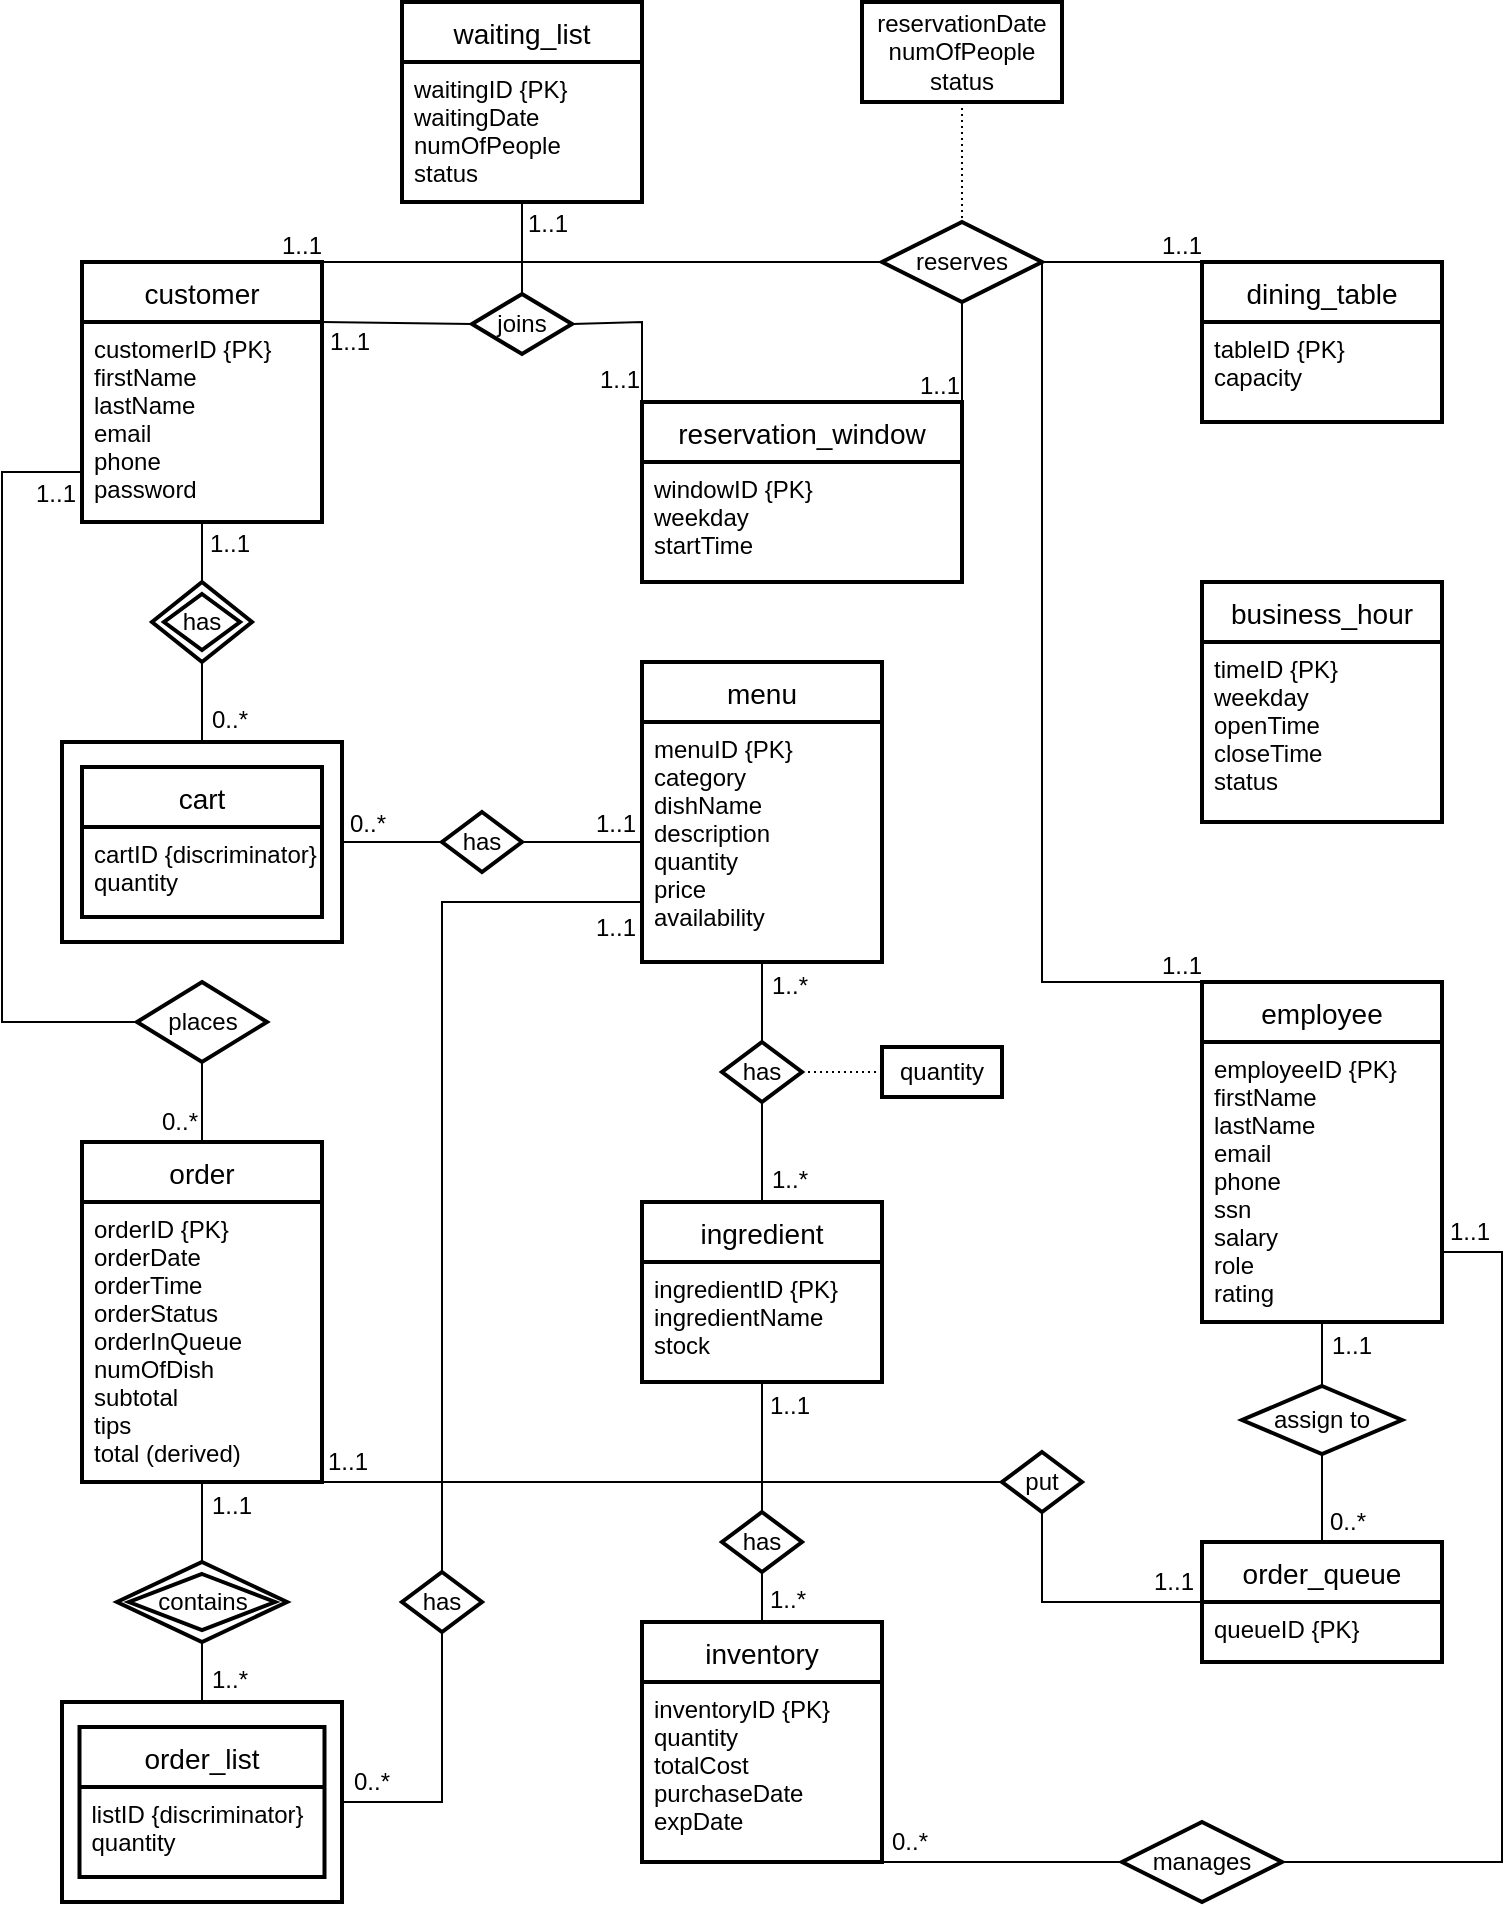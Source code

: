 <mxfile version="20.5.1" type="device"><diagram id="mL9s9Er5yRrEvb4fnso1" name="Page-1"><mxGraphModel dx="1038" dy="579" grid="1" gridSize="10" guides="1" tooltips="1" connect="1" arrows="1" fold="1" page="1" pageScale="1" pageWidth="850" pageHeight="1100" math="0" shadow="0"><root><mxCell id="0"/><mxCell id="1" parent="0"/><mxCell id="wDAieedOkazHFe8aLnD4-30" value="" style="group" parent="1" vertex="1" connectable="0"><mxGeometry x="70" y="920" width="140" height="100" as="geometry"/></mxCell><mxCell id="wDAieedOkazHFe8aLnD4-29" value="" style="rounded=0;whiteSpace=wrap;html=1;strokeWidth=2;fillColor=none;" parent="wDAieedOkazHFe8aLnD4-30" vertex="1"><mxGeometry width="140" height="100" as="geometry"/></mxCell><mxCell id="wDAieedOkazHFe8aLnD4-27" value="order_list" style="swimlane;childLayout=stackLayout;horizontal=1;startSize=30;horizontalStack=0;rounded=0;fontSize=14;fontStyle=0;strokeWidth=2;resizeParent=0;resizeLast=1;shadow=0;dashed=0;align=center;fillColor=none;html=0;" parent="wDAieedOkazHFe8aLnD4-30" vertex="1"><mxGeometry x="8.75" y="12.5" width="122.5" height="75" as="geometry"/></mxCell><mxCell id="wDAieedOkazHFe8aLnD4-28" value="listID {discriminator}&#10;quantity" style="align=left;strokeColor=none;fillColor=none;spacingLeft=4;fontSize=12;verticalAlign=top;resizable=0;rotatable=0;part=1;rounded=0;strokeWidth=2;html=0;" parent="wDAieedOkazHFe8aLnD4-27" vertex="1"><mxGeometry y="30" width="122.5" height="45" as="geometry"/></mxCell><mxCell id="wDAieedOkazHFe8aLnD4-1" value="customer" style="swimlane;childLayout=stackLayout;horizontal=1;startSize=30;horizontalStack=0;rounded=0;fontSize=14;fontStyle=0;strokeWidth=2;resizeParent=0;resizeLast=1;shadow=0;dashed=0;align=center;" parent="1" vertex="1"><mxGeometry x="80" y="200" width="120" height="130" as="geometry"/></mxCell><mxCell id="wDAieedOkazHFe8aLnD4-2" value="customerID {PK}&#10;firstName&#10;lastName&#10;email&#10;phone&#10;password" style="align=left;strokeColor=none;fillColor=none;spacingLeft=4;fontSize=12;verticalAlign=top;resizable=0;rotatable=0;part=1;" parent="wDAieedOkazHFe8aLnD4-1" vertex="1"><mxGeometry y="30" width="120" height="100" as="geometry"/></mxCell><mxCell id="wDAieedOkazHFe8aLnD4-6" value="business_hour" style="swimlane;childLayout=stackLayout;horizontal=1;startSize=30;horizontalStack=0;rounded=0;fontSize=14;fontStyle=0;strokeWidth=2;resizeParent=0;resizeLast=1;shadow=0;dashed=0;align=center;" parent="1" vertex="1"><mxGeometry x="640" y="360" width="120" height="120" as="geometry"/></mxCell><mxCell id="wDAieedOkazHFe8aLnD4-7" value="timeID {PK}&#10;weekday&#10;openTime&#10;closeTime&#10;status" style="align=left;strokeColor=none;fillColor=none;spacingLeft=4;fontSize=12;verticalAlign=top;resizable=0;rotatable=0;part=1;rounded=0;" parent="wDAieedOkazHFe8aLnD4-6" vertex="1"><mxGeometry y="30" width="120" height="90" as="geometry"/></mxCell><mxCell id="wDAieedOkazHFe8aLnD4-8" value="employee" style="swimlane;childLayout=stackLayout;horizontal=1;startSize=30;horizontalStack=0;rounded=0;fontSize=14;fontStyle=0;strokeWidth=2;resizeParent=0;resizeLast=1;shadow=0;dashed=0;align=center;" parent="1" vertex="1"><mxGeometry x="640" y="560" width="120" height="170" as="geometry"/></mxCell><mxCell id="wDAieedOkazHFe8aLnD4-9" value="employeeID {PK}&#10;firstName&#10;lastName&#10;email&#10;phone&#10;ssn&#10;salary&#10;role&#10;rating" style="align=left;strokeColor=none;fillColor=none;spacingLeft=4;fontSize=12;verticalAlign=top;resizable=0;rotatable=0;part=1;rounded=0;" parent="wDAieedOkazHFe8aLnD4-8" vertex="1"><mxGeometry y="30" width="120" height="140" as="geometry"/></mxCell><mxCell id="wDAieedOkazHFe8aLnD4-10" value="dining_table" style="swimlane;childLayout=stackLayout;horizontal=1;startSize=30;horizontalStack=0;rounded=0;fontSize=14;fontStyle=0;strokeWidth=2;resizeParent=0;resizeLast=1;shadow=0;dashed=0;align=center;" parent="1" vertex="1"><mxGeometry x="640" y="200" width="120" height="80" as="geometry"/></mxCell><mxCell id="wDAieedOkazHFe8aLnD4-11" value="tableID {PK}&#10;capacity" style="align=left;strokeColor=none;fillColor=none;spacingLeft=4;fontSize=12;verticalAlign=top;resizable=0;rotatable=0;part=1;rounded=0;" parent="wDAieedOkazHFe8aLnD4-10" vertex="1"><mxGeometry y="30" width="120" height="50" as="geometry"/></mxCell><mxCell id="wDAieedOkazHFe8aLnD4-12" value="reservation_window" style="swimlane;childLayout=stackLayout;horizontal=1;startSize=30;horizontalStack=0;rounded=0;fontSize=14;fontStyle=0;strokeWidth=2;resizeParent=0;resizeLast=1;shadow=0;dashed=0;align=center;" parent="1" vertex="1"><mxGeometry x="360" y="270" width="160" height="90" as="geometry"/></mxCell><mxCell id="wDAieedOkazHFe8aLnD4-13" value="windowID {PK}&#10;weekday&#10;startTime" style="align=left;strokeColor=none;fillColor=none;spacingLeft=4;fontSize=12;verticalAlign=top;resizable=0;rotatable=0;part=1;rounded=0;" parent="wDAieedOkazHFe8aLnD4-12" vertex="1"><mxGeometry y="30" width="160" height="60" as="geometry"/></mxCell><mxCell id="wDAieedOkazHFe8aLnD4-14" value="waiting_list" style="swimlane;childLayout=stackLayout;horizontal=1;startSize=30;horizontalStack=0;rounded=0;fontSize=14;fontStyle=0;strokeWidth=2;resizeParent=0;resizeLast=1;shadow=0;dashed=0;align=center;" parent="1" vertex="1"><mxGeometry x="240" y="70" width="120" height="100" as="geometry"/></mxCell><mxCell id="wDAieedOkazHFe8aLnD4-15" value="waitingID {PK}&#10;waitingDate&#10;numOfPeople&#10;status" style="align=left;strokeColor=none;fillColor=none;spacingLeft=4;fontSize=12;verticalAlign=top;resizable=0;rotatable=0;part=1;rounded=0;" parent="wDAieedOkazHFe8aLnD4-14" vertex="1"><mxGeometry y="30" width="120" height="70" as="geometry"/></mxCell><mxCell id="wDAieedOkazHFe8aLnD4-22" value="" style="group" parent="1" vertex="1" connectable="0"><mxGeometry x="70" y="440" width="140" height="100" as="geometry"/></mxCell><mxCell id="wDAieedOkazHFe8aLnD4-21" value="" style="rounded=0;whiteSpace=wrap;html=1;fillColor=none;strokeWidth=2;" parent="wDAieedOkazHFe8aLnD4-22" vertex="1"><mxGeometry width="140" height="100" as="geometry"/></mxCell><mxCell id="wDAieedOkazHFe8aLnD4-16" value="cart" style="swimlane;childLayout=stackLayout;horizontal=1;startSize=30;horizontalStack=0;rounded=0;fontSize=14;fontStyle=0;strokeWidth=2;resizeParent=0;resizeLast=1;shadow=0;align=center;" parent="wDAieedOkazHFe8aLnD4-22" vertex="1"><mxGeometry x="10" y="12.5" width="120" height="75" as="geometry"/></mxCell><mxCell id="wDAieedOkazHFe8aLnD4-17" value="cartID {discriminator}&#10;quantity" style="align=left;strokeColor=none;fillColor=none;spacingLeft=4;fontSize=12;verticalAlign=top;resizable=0;rotatable=0;part=1;rounded=0;fontStyle=0;" parent="wDAieedOkazHFe8aLnD4-16" vertex="1"><mxGeometry y="30" width="120" height="45" as="geometry"/></mxCell><mxCell id="wDAieedOkazHFe8aLnD4-24" value="order" style="swimlane;childLayout=stackLayout;horizontal=1;startSize=30;horizontalStack=0;rounded=0;fontSize=14;fontStyle=0;strokeWidth=2;resizeParent=0;resizeLast=1;shadow=0;dashed=0;align=center;fillColor=none;html=0;" parent="1" vertex="1"><mxGeometry x="80" y="640" width="120" height="170" as="geometry"/></mxCell><mxCell id="wDAieedOkazHFe8aLnD4-25" value="orderID {PK}&#10;orderDate&#10;orderTime&#10;orderStatus&#10;orderInQueue&#10;numOfDish&#10;subtotal&#10;tips&#10;total (derived)" style="align=left;strokeColor=none;fillColor=none;spacingLeft=4;fontSize=12;verticalAlign=top;resizable=0;rotatable=0;part=1;rounded=0;strokeWidth=2;html=0;" parent="wDAieedOkazHFe8aLnD4-24" vertex="1"><mxGeometry y="30" width="120" height="140" as="geometry"/></mxCell><mxCell id="wDAieedOkazHFe8aLnD4-31" value="order_queue" style="swimlane;childLayout=stackLayout;horizontal=1;startSize=30;horizontalStack=0;rounded=0;fontSize=14;fontStyle=0;strokeWidth=2;resizeParent=0;resizeLast=1;shadow=0;dashed=0;align=center;fillColor=none;html=0;" parent="1" vertex="1"><mxGeometry x="640" y="840" width="120" height="60" as="geometry"/></mxCell><mxCell id="wDAieedOkazHFe8aLnD4-32" value="queueID {PK}" style="align=left;strokeColor=none;fillColor=none;spacingLeft=4;fontSize=12;verticalAlign=top;resizable=0;rotatable=0;part=1;rounded=0;strokeWidth=2;html=0;" parent="wDAieedOkazHFe8aLnD4-31" vertex="1"><mxGeometry y="30" width="120" height="30" as="geometry"/></mxCell><mxCell id="wDAieedOkazHFe8aLnD4-33" value="menu" style="swimlane;childLayout=stackLayout;horizontal=1;startSize=30;horizontalStack=0;rounded=0;fontSize=14;fontStyle=0;strokeWidth=2;resizeParent=0;resizeLast=1;shadow=0;dashed=0;align=center;fillColor=none;html=0;" parent="1" vertex="1"><mxGeometry x="360" y="400" width="120" height="150" as="geometry"/></mxCell><mxCell id="wDAieedOkazHFe8aLnD4-34" value="menuID {PK}&#10;category&#10;dishName&#10;description&#10;quantity&#10;price&#10;availability" style="align=left;strokeColor=none;fillColor=none;spacingLeft=4;fontSize=12;verticalAlign=top;resizable=0;rotatable=0;part=1;rounded=0;strokeWidth=2;html=0;" parent="wDAieedOkazHFe8aLnD4-33" vertex="1"><mxGeometry y="30" width="120" height="120" as="geometry"/></mxCell><mxCell id="wDAieedOkazHFe8aLnD4-35" value="ingredient" style="swimlane;childLayout=stackLayout;horizontal=1;startSize=30;horizontalStack=0;rounded=0;fontSize=14;fontStyle=0;strokeWidth=2;resizeParent=0;resizeLast=1;shadow=0;dashed=0;align=center;fillColor=none;html=0;" parent="1" vertex="1"><mxGeometry x="360" y="670" width="120" height="90" as="geometry"/></mxCell><mxCell id="wDAieedOkazHFe8aLnD4-36" value="ingredientID {PK}&#10;ingredientName&#10;stock" style="align=left;strokeColor=none;fillColor=none;spacingLeft=4;fontSize=12;verticalAlign=top;resizable=0;rotatable=0;part=1;rounded=0;strokeWidth=2;html=0;" parent="wDAieedOkazHFe8aLnD4-35" vertex="1"><mxGeometry y="30" width="120" height="60" as="geometry"/></mxCell><mxCell id="wDAieedOkazHFe8aLnD4-37" value="inventory" style="swimlane;childLayout=stackLayout;horizontal=1;startSize=30;horizontalStack=0;rounded=0;fontSize=14;fontStyle=0;strokeWidth=2;resizeParent=0;resizeLast=1;shadow=0;dashed=0;align=center;fillColor=none;html=0;" parent="1" vertex="1"><mxGeometry x="360" y="880" width="120" height="120" as="geometry"/></mxCell><mxCell id="wDAieedOkazHFe8aLnD4-38" value="inventoryID {PK}&#10;quantity&#10;totalCost&#10;purchaseDate&#10;expDate" style="align=left;strokeColor=none;fillColor=none;spacingLeft=4;fontSize=12;verticalAlign=top;resizable=0;rotatable=0;part=1;rounded=0;strokeWidth=2;html=0;" parent="wDAieedOkazHFe8aLnD4-37" vertex="1"><mxGeometry y="30" width="120" height="90" as="geometry"/></mxCell><mxCell id="wDAieedOkazHFe8aLnD4-44" value="reserves" style="shape=rhombus;perimeter=rhombusPerimeter;whiteSpace=wrap;html=1;align=center;rounded=0;strokeWidth=2;fillColor=none;" parent="1" vertex="1"><mxGeometry x="480" y="180" width="80" height="40" as="geometry"/></mxCell><mxCell id="wDAieedOkazHFe8aLnD4-46" value="" style="endArrow=none;html=1;rounded=0;exitX=0.5;exitY=0;exitDx=0;exitDy=0;entryX=0.5;entryY=1;entryDx=0;entryDy=0;" parent="1" source="wDAieedOkazHFe8aLnD4-61" target="wDAieedOkazHFe8aLnD4-2" edge="1"><mxGeometry relative="1" as="geometry"><mxPoint x="140" y="370" as="sourcePoint"/><mxPoint x="340" y="370" as="targetPoint"/></mxGeometry></mxCell><mxCell id="wDAieedOkazHFe8aLnD4-47" value="1..1" style="resizable=0;html=1;align=right;verticalAlign=bottom;rounded=0;strokeWidth=2;fillColor=none;" parent="wDAieedOkazHFe8aLnD4-46" connectable="0" vertex="1"><mxGeometry x="1" relative="1" as="geometry"><mxPoint x="24" y="19" as="offset"/></mxGeometry></mxCell><mxCell id="wDAieedOkazHFe8aLnD4-48" value="" style="endArrow=none;html=1;rounded=0;exitX=0.5;exitY=1;exitDx=0;exitDy=0;entryX=0.5;entryY=0;entryDx=0;entryDy=0;" parent="1" source="wDAieedOkazHFe8aLnD4-61" target="wDAieedOkazHFe8aLnD4-21" edge="1"><mxGeometry relative="1" as="geometry"><mxPoint x="140" y="400" as="sourcePoint"/><mxPoint x="480" y="440" as="targetPoint"/></mxGeometry></mxCell><mxCell id="wDAieedOkazHFe8aLnD4-49" value="0..*" style="resizable=0;html=1;align=right;verticalAlign=bottom;rounded=0;strokeWidth=2;fillColor=none;" parent="wDAieedOkazHFe8aLnD4-48" connectable="0" vertex="1"><mxGeometry x="1" relative="1" as="geometry"><mxPoint x="23" y="-3" as="offset"/></mxGeometry></mxCell><mxCell id="wDAieedOkazHFe8aLnD4-50" value="places" style="shape=rhombus;perimeter=rhombusPerimeter;whiteSpace=wrap;html=1;align=center;rounded=0;strokeWidth=2;fillColor=none;" parent="1" vertex="1"><mxGeometry x="107.5" y="560" width="65" height="40" as="geometry"/></mxCell><mxCell id="wDAieedOkazHFe8aLnD4-51" value="" style="endArrow=none;html=1;rounded=0;exitX=0;exitY=0.5;exitDx=0;exitDy=0;entryX=0;entryY=0.75;entryDx=0;entryDy=0;" parent="1" source="wDAieedOkazHFe8aLnD4-50" target="wDAieedOkazHFe8aLnD4-2" edge="1"><mxGeometry relative="1" as="geometry"><mxPoint x="320" y="620" as="sourcePoint"/><mxPoint x="480" y="620" as="targetPoint"/><Array as="points"><mxPoint x="40" y="580"/><mxPoint x="40" y="305"/></Array></mxGeometry></mxCell><mxCell id="wDAieedOkazHFe8aLnD4-52" value="1..1" style="resizable=0;html=1;align=right;verticalAlign=bottom;rounded=0;strokeWidth=2;fillColor=none;" parent="wDAieedOkazHFe8aLnD4-51" connectable="0" vertex="1"><mxGeometry x="1" relative="1" as="geometry"><mxPoint x="-3" y="19" as="offset"/></mxGeometry></mxCell><mxCell id="wDAieedOkazHFe8aLnD4-53" value="has" style="shape=rhombus;perimeter=rhombusPerimeter;whiteSpace=wrap;html=1;align=center;rounded=0;strokeWidth=2;fillColor=none;" parent="1" vertex="1"><mxGeometry x="260" y="475" width="40" height="30" as="geometry"/></mxCell><mxCell id="wDAieedOkazHFe8aLnD4-54" value="" style="endArrow=none;html=1;rounded=0;exitX=1;exitY=0.5;exitDx=0;exitDy=0;" parent="1" source="wDAieedOkazHFe8aLnD4-53" target="wDAieedOkazHFe8aLnD4-34" edge="1"><mxGeometry relative="1" as="geometry"><mxPoint x="100" y="630" as="sourcePoint"/><mxPoint x="330" y="570" as="targetPoint"/></mxGeometry></mxCell><mxCell id="wDAieedOkazHFe8aLnD4-55" value="1..1" style="resizable=0;html=1;align=right;verticalAlign=bottom;rounded=0;strokeWidth=2;fillColor=none;" parent="wDAieedOkazHFe8aLnD4-54" connectable="0" vertex="1"><mxGeometry x="1" relative="1" as="geometry"><mxPoint x="-3" y="-1" as="offset"/></mxGeometry></mxCell><mxCell id="wDAieedOkazHFe8aLnD4-56" value="" style="endArrow=none;html=1;rounded=0;exitX=0;exitY=0.5;exitDx=0;exitDy=0;entryX=1;entryY=0.5;entryDx=0;entryDy=0;" parent="1" source="wDAieedOkazHFe8aLnD4-53" target="wDAieedOkazHFe8aLnD4-21" edge="1"><mxGeometry relative="1" as="geometry"><mxPoint x="100" y="630" as="sourcePoint"/><mxPoint x="260" y="630" as="targetPoint"/></mxGeometry></mxCell><mxCell id="wDAieedOkazHFe8aLnD4-57" value="0..*" style="resizable=0;html=1;align=right;verticalAlign=bottom;rounded=0;strokeWidth=2;fillColor=none;" parent="wDAieedOkazHFe8aLnD4-56" connectable="0" vertex="1"><mxGeometry x="1" relative="1" as="geometry"><mxPoint x="22" y="-1" as="offset"/></mxGeometry></mxCell><mxCell id="wDAieedOkazHFe8aLnD4-58" value="" style="endArrow=none;html=1;rounded=0;exitX=0.5;exitY=1;exitDx=0;exitDy=0;entryX=0.5;entryY=0;entryDx=0;entryDy=0;" parent="1" source="wDAieedOkazHFe8aLnD4-50" target="wDAieedOkazHFe8aLnD4-24" edge="1"><mxGeometry relative="1" as="geometry"><mxPoint x="220" y="530" as="sourcePoint"/><mxPoint x="380" y="530" as="targetPoint"/></mxGeometry></mxCell><mxCell id="wDAieedOkazHFe8aLnD4-59" value="0..*" style="resizable=0;html=1;align=right;verticalAlign=bottom;rounded=0;strokeWidth=2;fillColor=none;" parent="wDAieedOkazHFe8aLnD4-58" connectable="0" vertex="1"><mxGeometry x="1" relative="1" as="geometry"><mxPoint x="-2" y="-2" as="offset"/></mxGeometry></mxCell><mxCell id="wDAieedOkazHFe8aLnD4-61" value="has" style="shape=rhombus;double=1;perimeter=rhombusPerimeter;whiteSpace=wrap;html=1;align=center;rounded=0;strokeWidth=2;fillColor=none;" parent="1" vertex="1"><mxGeometry x="115" y="360" width="50" height="40" as="geometry"/></mxCell><mxCell id="wDAieedOkazHFe8aLnD4-62" value="contains" style="shape=rhombus;double=1;perimeter=rhombusPerimeter;whiteSpace=wrap;html=1;align=center;rounded=0;strokeWidth=2;fillColor=none;" parent="1" vertex="1"><mxGeometry x="97.5" y="850" width="85" height="40" as="geometry"/></mxCell><mxCell id="wDAieedOkazHFe8aLnD4-63" value="" style="endArrow=none;html=1;rounded=0;exitX=0.5;exitY=0;exitDx=0;exitDy=0;entryX=0.5;entryY=1;entryDx=0;entryDy=0;" parent="1" source="wDAieedOkazHFe8aLnD4-62" target="wDAieedOkazHFe8aLnD4-25" edge="1"><mxGeometry relative="1" as="geometry"><mxPoint x="220" y="900" as="sourcePoint"/><mxPoint x="380" y="900" as="targetPoint"/></mxGeometry></mxCell><mxCell id="wDAieedOkazHFe8aLnD4-64" value="1..1" style="resizable=0;html=1;align=right;verticalAlign=bottom;rounded=0;strokeWidth=2;fillColor=none;" parent="wDAieedOkazHFe8aLnD4-63" connectable="0" vertex="1"><mxGeometry x="1" relative="1" as="geometry"><mxPoint x="25" y="20" as="offset"/></mxGeometry></mxCell><mxCell id="wDAieedOkazHFe8aLnD4-65" value="" style="endArrow=none;html=1;rounded=0;exitX=0.5;exitY=1;exitDx=0;exitDy=0;entryX=0.5;entryY=0;entryDx=0;entryDy=0;" parent="1" source="wDAieedOkazHFe8aLnD4-62" target="wDAieedOkazHFe8aLnD4-29" edge="1"><mxGeometry relative="1" as="geometry"><mxPoint x="220" y="900" as="sourcePoint"/><mxPoint x="240" y="900" as="targetPoint"/></mxGeometry></mxCell><mxCell id="wDAieedOkazHFe8aLnD4-66" value="1..*" style="resizable=0;html=1;align=right;verticalAlign=bottom;rounded=0;strokeWidth=2;fillColor=none;" parent="wDAieedOkazHFe8aLnD4-65" connectable="0" vertex="1"><mxGeometry x="1" relative="1" as="geometry"><mxPoint x="23" y="-3" as="offset"/></mxGeometry></mxCell><mxCell id="wDAieedOkazHFe8aLnD4-68" value="" style="endArrow=none;html=1;rounded=0;entryX=0;entryY=0.75;entryDx=0;entryDy=0;exitX=0.5;exitY=0;exitDx=0;exitDy=0;" parent="1" source="wDAieedOkazHFe8aLnD4-70" target="wDAieedOkazHFe8aLnD4-34" edge="1"><mxGeometry relative="1" as="geometry"><mxPoint x="310" y="900" as="sourcePoint"/><mxPoint x="380" y="720" as="targetPoint"/><Array as="points"><mxPoint x="260" y="520"/></Array></mxGeometry></mxCell><mxCell id="wDAieedOkazHFe8aLnD4-69" value="1..1" style="resizable=0;html=1;align=right;verticalAlign=bottom;rounded=0;strokeWidth=2;fillColor=none;" parent="wDAieedOkazHFe8aLnD4-68" connectable="0" vertex="1"><mxGeometry x="1" relative="1" as="geometry"><mxPoint x="-3" y="21" as="offset"/></mxGeometry></mxCell><mxCell id="wDAieedOkazHFe8aLnD4-70" value="has" style="shape=rhombus;perimeter=rhombusPerimeter;whiteSpace=wrap;html=1;align=center;rounded=0;strokeWidth=2;fillColor=none;" parent="1" vertex="1"><mxGeometry x="240" y="855" width="40" height="30" as="geometry"/></mxCell><mxCell id="wDAieedOkazHFe8aLnD4-73" value="" style="endArrow=none;html=1;rounded=0;exitX=0.5;exitY=1;exitDx=0;exitDy=0;entryX=1;entryY=0.5;entryDx=0;entryDy=0;" parent="1" source="wDAieedOkazHFe8aLnD4-70" target="wDAieedOkazHFe8aLnD4-29" edge="1"><mxGeometry relative="1" as="geometry"><mxPoint x="220" y="720" as="sourcePoint"/><mxPoint x="380" y="720" as="targetPoint"/><Array as="points"><mxPoint x="260" y="970"/></Array></mxGeometry></mxCell><mxCell id="wDAieedOkazHFe8aLnD4-74" value="0..*" style="resizable=0;html=1;align=right;verticalAlign=bottom;rounded=0;strokeWidth=2;fillColor=none;" parent="wDAieedOkazHFe8aLnD4-73" connectable="0" vertex="1"><mxGeometry x="1" relative="1" as="geometry"><mxPoint x="24" y="-2" as="offset"/></mxGeometry></mxCell><mxCell id="wDAieedOkazHFe8aLnD4-75" value="put" style="shape=rhombus;perimeter=rhombusPerimeter;whiteSpace=wrap;html=1;align=center;rounded=0;strokeWidth=2;fillColor=none;" parent="1" vertex="1"><mxGeometry x="540" y="795" width="40" height="30" as="geometry"/></mxCell><mxCell id="wDAieedOkazHFe8aLnD4-76" value="" style="endArrow=none;html=1;rounded=0;exitX=0.5;exitY=1;exitDx=0;exitDy=0;entryX=0;entryY=0;entryDx=0;entryDy=0;" parent="1" source="wDAieedOkazHFe8aLnD4-75" target="wDAieedOkazHFe8aLnD4-32" edge="1"><mxGeometry relative="1" as="geometry"><mxPoint x="490" y="860" as="sourcePoint"/><mxPoint x="560" y="880" as="targetPoint"/><Array as="points"><mxPoint x="560" y="870"/></Array></mxGeometry></mxCell><mxCell id="wDAieedOkazHFe8aLnD4-77" value="1..1" style="resizable=0;html=1;align=right;verticalAlign=bottom;rounded=0;strokeWidth=2;fillColor=none;" parent="wDAieedOkazHFe8aLnD4-76" connectable="0" vertex="1"><mxGeometry x="1" relative="1" as="geometry"><mxPoint x="-4" y="-2" as="offset"/></mxGeometry></mxCell><mxCell id="wDAieedOkazHFe8aLnD4-78" value="" style="endArrow=none;html=1;rounded=0;entryX=1;entryY=1;entryDx=0;entryDy=0;exitX=0;exitY=0.5;exitDx=0;exitDy=0;" parent="1" source="wDAieedOkazHFe8aLnD4-75" target="wDAieedOkazHFe8aLnD4-25" edge="1"><mxGeometry relative="1" as="geometry"><mxPoint x="350" y="810" as="sourcePoint"/><mxPoint x="510" y="810" as="targetPoint"/></mxGeometry></mxCell><mxCell id="wDAieedOkazHFe8aLnD4-79" value="1..1" style="resizable=0;html=1;align=right;verticalAlign=bottom;rounded=0;strokeWidth=2;fillColor=none;" parent="wDAieedOkazHFe8aLnD4-78" connectable="0" vertex="1"><mxGeometry x="1" relative="1" as="geometry"><mxPoint x="23" y="-2" as="offset"/></mxGeometry></mxCell><mxCell id="wDAieedOkazHFe8aLnD4-80" value="assign to" style="shape=rhombus;perimeter=rhombusPerimeter;whiteSpace=wrap;html=1;align=center;rounded=0;strokeWidth=2;fillColor=none;" parent="1" vertex="1"><mxGeometry x="660" y="762" width="80" height="34" as="geometry"/></mxCell><mxCell id="wDAieedOkazHFe8aLnD4-81" value="" style="endArrow=none;html=1;rounded=0;exitX=0.5;exitY=0;exitDx=0;exitDy=0;entryX=0.5;entryY=1;entryDx=0;entryDy=0;" parent="1" source="wDAieedOkazHFe8aLnD4-80" target="wDAieedOkazHFe8aLnD4-9" edge="1"><mxGeometry relative="1" as="geometry"><mxPoint x="350" y="810" as="sourcePoint"/><mxPoint x="510" y="810" as="targetPoint"/></mxGeometry></mxCell><mxCell id="wDAieedOkazHFe8aLnD4-82" value="1..1" style="resizable=0;html=1;align=right;verticalAlign=bottom;rounded=0;strokeWidth=2;fillColor=none;" parent="wDAieedOkazHFe8aLnD4-81" connectable="0" vertex="1"><mxGeometry x="1" relative="1" as="geometry"><mxPoint x="25" y="20" as="offset"/></mxGeometry></mxCell><mxCell id="wDAieedOkazHFe8aLnD4-86" value="" style="endArrow=none;html=1;rounded=0;exitX=0.5;exitY=1;exitDx=0;exitDy=0;entryX=0.5;entryY=0;entryDx=0;entryDy=0;" parent="1" source="wDAieedOkazHFe8aLnD4-80" target="wDAieedOkazHFe8aLnD4-31" edge="1"><mxGeometry relative="1" as="geometry"><mxPoint x="350" y="800" as="sourcePoint"/><mxPoint x="510" y="800" as="targetPoint"/></mxGeometry></mxCell><mxCell id="wDAieedOkazHFe8aLnD4-87" value="0..*" style="resizable=0;html=1;align=right;verticalAlign=bottom;rounded=0;strokeWidth=2;fillColor=none;" parent="wDAieedOkazHFe8aLnD4-86" connectable="0" vertex="1"><mxGeometry x="1" relative="1" as="geometry"><mxPoint x="22" y="-2" as="offset"/></mxGeometry></mxCell><mxCell id="wDAieedOkazHFe8aLnD4-88" value="manages" style="shape=rhombus;perimeter=rhombusPerimeter;whiteSpace=wrap;html=1;align=center;rounded=0;strokeWidth=2;fillColor=none;" parent="1" vertex="1"><mxGeometry x="600" y="980" width="80" height="40" as="geometry"/></mxCell><mxCell id="wDAieedOkazHFe8aLnD4-89" value="" style="endArrow=none;html=1;rounded=0;exitX=0;exitY=0.5;exitDx=0;exitDy=0;entryX=1;entryY=1;entryDx=0;entryDy=0;" parent="1" source="wDAieedOkazHFe8aLnD4-88" target="wDAieedOkazHFe8aLnD4-38" edge="1"><mxGeometry relative="1" as="geometry"><mxPoint x="350" y="800" as="sourcePoint"/><mxPoint x="510" y="800" as="targetPoint"/></mxGeometry></mxCell><mxCell id="wDAieedOkazHFe8aLnD4-90" value="0..*" style="resizable=0;html=1;align=right;verticalAlign=bottom;rounded=0;strokeWidth=2;fillColor=none;" parent="wDAieedOkazHFe8aLnD4-89" connectable="0" vertex="1"><mxGeometry x="1" relative="1" as="geometry"><mxPoint x="23" y="-2" as="offset"/></mxGeometry></mxCell><mxCell id="wDAieedOkazHFe8aLnD4-91" value="" style="endArrow=none;html=1;rounded=0;exitX=1;exitY=0.5;exitDx=0;exitDy=0;entryX=1;entryY=0.75;entryDx=0;entryDy=0;" parent="1" source="wDAieedOkazHFe8aLnD4-88" target="wDAieedOkazHFe8aLnD4-9" edge="1"><mxGeometry relative="1" as="geometry"><mxPoint x="350" y="800" as="sourcePoint"/><mxPoint x="510" y="800" as="targetPoint"/><Array as="points"><mxPoint x="790" y="1000"/><mxPoint x="790" y="695"/></Array></mxGeometry></mxCell><mxCell id="wDAieedOkazHFe8aLnD4-92" value="1..1" style="resizable=0;html=1;align=right;verticalAlign=bottom;rounded=0;strokeWidth=2;fillColor=none;" parent="wDAieedOkazHFe8aLnD4-91" connectable="0" vertex="1"><mxGeometry x="1" relative="1" as="geometry"><mxPoint x="24" y="-2" as="offset"/></mxGeometry></mxCell><mxCell id="wDAieedOkazHFe8aLnD4-93" value="has" style="shape=rhombus;perimeter=rhombusPerimeter;whiteSpace=wrap;html=1;align=center;rounded=0;strokeWidth=2;fillColor=none;" parent="1" vertex="1"><mxGeometry x="400" y="590" width="40" height="30" as="geometry"/></mxCell><mxCell id="wDAieedOkazHFe8aLnD4-94" value="" style="endArrow=none;html=1;rounded=0;exitX=0.5;exitY=1;exitDx=0;exitDy=0;entryX=0.5;entryY=0;entryDx=0;entryDy=0;" parent="1" source="wDAieedOkazHFe8aLnD4-93" target="wDAieedOkazHFe8aLnD4-35" edge="1"><mxGeometry relative="1" as="geometry"><mxPoint x="350" y="710" as="sourcePoint"/><mxPoint x="510" y="710" as="targetPoint"/></mxGeometry></mxCell><mxCell id="wDAieedOkazHFe8aLnD4-95" value="1..*" style="resizable=0;html=1;align=right;verticalAlign=bottom;rounded=0;strokeWidth=2;fillColor=none;" parent="wDAieedOkazHFe8aLnD4-94" connectable="0" vertex="1"><mxGeometry x="1" relative="1" as="geometry"><mxPoint x="23" y="-3" as="offset"/></mxGeometry></mxCell><mxCell id="wDAieedOkazHFe8aLnD4-96" value="" style="endArrow=none;html=1;rounded=0;exitX=0.5;exitY=0;exitDx=0;exitDy=0;entryX=0.5;entryY=1;entryDx=0;entryDy=0;" parent="1" source="wDAieedOkazHFe8aLnD4-93" target="wDAieedOkazHFe8aLnD4-34" edge="1"><mxGeometry relative="1" as="geometry"><mxPoint x="350" y="710" as="sourcePoint"/><mxPoint x="510" y="710" as="targetPoint"/></mxGeometry></mxCell><mxCell id="wDAieedOkazHFe8aLnD4-97" value="1..*" style="resizable=0;html=1;align=right;verticalAlign=bottom;rounded=0;strokeWidth=2;fillColor=none;" parent="wDAieedOkazHFe8aLnD4-96" connectable="0" vertex="1"><mxGeometry x="1" relative="1" as="geometry"><mxPoint x="23" y="20" as="offset"/></mxGeometry></mxCell><mxCell id="wDAieedOkazHFe8aLnD4-98" value="has" style="shape=rhombus;perimeter=rhombusPerimeter;whiteSpace=wrap;html=1;align=center;rounded=0;strokeWidth=2;fillColor=none;" parent="1" vertex="1"><mxGeometry x="400" y="825" width="40" height="30" as="geometry"/></mxCell><mxCell id="wDAieedOkazHFe8aLnD4-102" value="" style="endArrow=none;html=1;rounded=0;exitX=0.5;exitY=0;exitDx=0;exitDy=0;entryX=0.5;entryY=1;entryDx=0;entryDy=0;" parent="1" source="wDAieedOkazHFe8aLnD4-98" target="wDAieedOkazHFe8aLnD4-36" edge="1"><mxGeometry relative="1" as="geometry"><mxPoint x="350" y="800" as="sourcePoint"/><mxPoint x="510" y="800" as="targetPoint"/></mxGeometry></mxCell><mxCell id="wDAieedOkazHFe8aLnD4-103" value="1..1" style="resizable=0;html=1;align=right;verticalAlign=bottom;rounded=0;strokeWidth=2;fillColor=none;" parent="wDAieedOkazHFe8aLnD4-102" connectable="0" vertex="1"><mxGeometry x="1" relative="1" as="geometry"><mxPoint x="24" y="20" as="offset"/></mxGeometry></mxCell><mxCell id="wDAieedOkazHFe8aLnD4-106" value="" style="endArrow=none;html=1;rounded=0;exitX=0.5;exitY=1;exitDx=0;exitDy=0;entryX=0.5;entryY=0;entryDx=0;entryDy=0;" parent="1" source="wDAieedOkazHFe8aLnD4-98" target="wDAieedOkazHFe8aLnD4-37" edge="1"><mxGeometry relative="1" as="geometry"><mxPoint x="350" y="800" as="sourcePoint"/><mxPoint x="510" y="800" as="targetPoint"/></mxGeometry></mxCell><mxCell id="wDAieedOkazHFe8aLnD4-107" value="1..*" style="resizable=0;html=1;align=right;verticalAlign=bottom;rounded=0;strokeWidth=2;fillColor=none;" parent="wDAieedOkazHFe8aLnD4-106" connectable="0" vertex="1"><mxGeometry x="1" relative="1" as="geometry"><mxPoint x="22" y="-3" as="offset"/></mxGeometry></mxCell><mxCell id="wDAieedOkazHFe8aLnD4-108" value="quantity" style="whiteSpace=wrap;html=1;align=center;rounded=0;strokeWidth=2;fillColor=none;" parent="1" vertex="1"><mxGeometry x="480" y="592.5" width="60" height="25" as="geometry"/></mxCell><mxCell id="wDAieedOkazHFe8aLnD4-109" value="" style="endArrow=none;html=1;rounded=0;dashed=1;dashPattern=1 2;exitX=1;exitY=0.5;exitDx=0;exitDy=0;entryX=0;entryY=0.5;entryDx=0;entryDy=0;" parent="1" source="wDAieedOkazHFe8aLnD4-93" target="wDAieedOkazHFe8aLnD4-108" edge="1"><mxGeometry relative="1" as="geometry"><mxPoint x="350" y="710" as="sourcePoint"/><mxPoint x="510" y="710" as="targetPoint"/></mxGeometry></mxCell><mxCell id="wDAieedOkazHFe8aLnD4-111" value="" style="endArrow=none;html=1;rounded=0;exitX=0.5;exitY=1;exitDx=0;exitDy=0;entryX=1;entryY=0;entryDx=0;entryDy=0;" parent="1" source="wDAieedOkazHFe8aLnD4-44" target="wDAieedOkazHFe8aLnD4-12" edge="1"><mxGeometry relative="1" as="geometry"><mxPoint x="350" y="350" as="sourcePoint"/><mxPoint x="510" y="350" as="targetPoint"/></mxGeometry></mxCell><mxCell id="wDAieedOkazHFe8aLnD4-112" value="1..1" style="resizable=0;html=1;align=right;verticalAlign=bottom;rounded=0;strokeWidth=2;fillColor=none;" parent="wDAieedOkazHFe8aLnD4-111" connectable="0" vertex="1"><mxGeometry x="1" relative="1" as="geometry"><mxPoint x="-1" as="offset"/></mxGeometry></mxCell><mxCell id="wDAieedOkazHFe8aLnD4-113" value="" style="endArrow=none;html=1;rounded=0;exitX=1;exitY=0.5;exitDx=0;exitDy=0;entryX=0;entryY=0;entryDx=0;entryDy=0;" parent="1" source="wDAieedOkazHFe8aLnD4-44" target="wDAieedOkazHFe8aLnD4-10" edge="1"><mxGeometry relative="1" as="geometry"><mxPoint x="350" y="350" as="sourcePoint"/><mxPoint x="510" y="350" as="targetPoint"/></mxGeometry></mxCell><mxCell id="wDAieedOkazHFe8aLnD4-114" value="1..1" style="resizable=0;html=1;align=right;verticalAlign=bottom;rounded=0;strokeWidth=2;fillColor=none;" parent="wDAieedOkazHFe8aLnD4-113" connectable="0" vertex="1"><mxGeometry x="1" relative="1" as="geometry"/></mxCell><mxCell id="wDAieedOkazHFe8aLnD4-115" value="" style="endArrow=none;html=1;rounded=0;exitX=0;exitY=0.5;exitDx=0;exitDy=0;entryX=1;entryY=0;entryDx=0;entryDy=0;" parent="1" source="wDAieedOkazHFe8aLnD4-44" target="wDAieedOkazHFe8aLnD4-1" edge="1"><mxGeometry relative="1" as="geometry"><mxPoint x="350" y="350" as="sourcePoint"/><mxPoint x="510" y="350" as="targetPoint"/></mxGeometry></mxCell><mxCell id="wDAieedOkazHFe8aLnD4-116" value="1..1" style="resizable=0;html=1;align=right;verticalAlign=bottom;rounded=0;strokeWidth=2;fillColor=none;" parent="wDAieedOkazHFe8aLnD4-115" connectable="0" vertex="1"><mxGeometry x="1" relative="1" as="geometry"/></mxCell><mxCell id="wDAieedOkazHFe8aLnD4-117" value="reservationDate&lt;br&gt;numOfPeople&lt;br&gt;status" style="whiteSpace=wrap;html=1;align=center;rounded=0;strokeWidth=2;fillColor=none;" parent="1" vertex="1"><mxGeometry x="470" y="70" width="100" height="50" as="geometry"/></mxCell><mxCell id="wDAieedOkazHFe8aLnD4-118" value="" style="endArrow=none;html=1;rounded=0;dashed=1;dashPattern=1 2;exitX=0.5;exitY=1;exitDx=0;exitDy=0;entryX=0.5;entryY=0;entryDx=0;entryDy=0;" parent="1" source="wDAieedOkazHFe8aLnD4-117" target="wDAieedOkazHFe8aLnD4-44" edge="1"><mxGeometry relative="1" as="geometry"><mxPoint x="350" y="250" as="sourcePoint"/><mxPoint x="510" y="250" as="targetPoint"/></mxGeometry></mxCell><mxCell id="wDAieedOkazHFe8aLnD4-120" value="joins" style="shape=rhombus;perimeter=rhombusPerimeter;whiteSpace=wrap;html=1;align=center;rounded=0;strokeWidth=2;fillColor=none;" parent="1" vertex="1"><mxGeometry x="275" y="216" width="50" height="30" as="geometry"/></mxCell><mxCell id="wDAieedOkazHFe8aLnD4-121" value="" style="endArrow=none;html=1;rounded=0;exitX=1;exitY=0.5;exitDx=0;exitDy=0;entryX=0;entryY=0;entryDx=0;entryDy=0;" parent="1" edge="1"><mxGeometry relative="1" as="geometry"><mxPoint x="325" y="231" as="sourcePoint"/><mxPoint x="360" y="270" as="targetPoint"/><Array as="points"><mxPoint x="360" y="230"/></Array></mxGeometry></mxCell><mxCell id="wDAieedOkazHFe8aLnD4-122" value="1..1" style="resizable=0;html=1;align=right;verticalAlign=bottom;rounded=0;strokeWidth=2;fillColor=none;" parent="wDAieedOkazHFe8aLnD4-121" connectable="0" vertex="1"><mxGeometry x="1" relative="1" as="geometry"><mxPoint x="-1" y="-2" as="offset"/></mxGeometry></mxCell><mxCell id="wDAieedOkazHFe8aLnD4-123" value="" style="endArrow=none;html=1;rounded=0;exitX=0.5;exitY=0;exitDx=0;exitDy=0;entryX=0.5;entryY=1;entryDx=0;entryDy=0;" parent="1" source="wDAieedOkazHFe8aLnD4-120" target="wDAieedOkazHFe8aLnD4-15" edge="1"><mxGeometry relative="1" as="geometry"><mxPoint x="350" y="250" as="sourcePoint"/><mxPoint x="510" y="250" as="targetPoint"/></mxGeometry></mxCell><mxCell id="wDAieedOkazHFe8aLnD4-124" value="1..1" style="resizable=0;html=1;align=right;verticalAlign=bottom;rounded=0;strokeWidth=2;fillColor=none;" parent="wDAieedOkazHFe8aLnD4-123" connectable="0" vertex="1"><mxGeometry x="1" relative="1" as="geometry"><mxPoint x="23" y="19" as="offset"/></mxGeometry></mxCell><mxCell id="wDAieedOkazHFe8aLnD4-125" value="" style="endArrow=none;html=1;rounded=0;exitX=0;exitY=0.5;exitDx=0;exitDy=0;entryX=1;entryY=0;entryDx=0;entryDy=0;" parent="1" source="wDAieedOkazHFe8aLnD4-120" target="wDAieedOkazHFe8aLnD4-2" edge="1"><mxGeometry relative="1" as="geometry"><mxPoint x="350" y="250" as="sourcePoint"/><mxPoint x="510" y="250" as="targetPoint"/></mxGeometry></mxCell><mxCell id="wDAieedOkazHFe8aLnD4-126" value="1..1" style="resizable=0;html=1;align=right;verticalAlign=bottom;rounded=0;strokeWidth=2;fillColor=none;" parent="wDAieedOkazHFe8aLnD4-125" connectable="0" vertex="1"><mxGeometry x="1" relative="1" as="geometry"><mxPoint x="24" y="18" as="offset"/></mxGeometry></mxCell><mxCell id="wDAieedOkazHFe8aLnD4-127" value="" style="endArrow=none;html=1;rounded=0;entryX=0;entryY=0;entryDx=0;entryDy=0;exitX=1;exitY=0.5;exitDx=0;exitDy=0;" parent="1" source="wDAieedOkazHFe8aLnD4-44" target="wDAieedOkazHFe8aLnD4-8" edge="1"><mxGeometry relative="1" as="geometry"><mxPoint x="340" y="420" as="sourcePoint"/><mxPoint x="500" y="420" as="targetPoint"/><Array as="points"><mxPoint x="560" y="560"/></Array></mxGeometry></mxCell><mxCell id="wDAieedOkazHFe8aLnD4-128" value="1..1" style="resizable=0;html=1;align=right;verticalAlign=bottom;rounded=0;strokeWidth=2;fillColor=none;" parent="wDAieedOkazHFe8aLnD4-127" connectable="0" vertex="1"><mxGeometry x="1" relative="1" as="geometry"/></mxCell></root></mxGraphModel></diagram></mxfile>